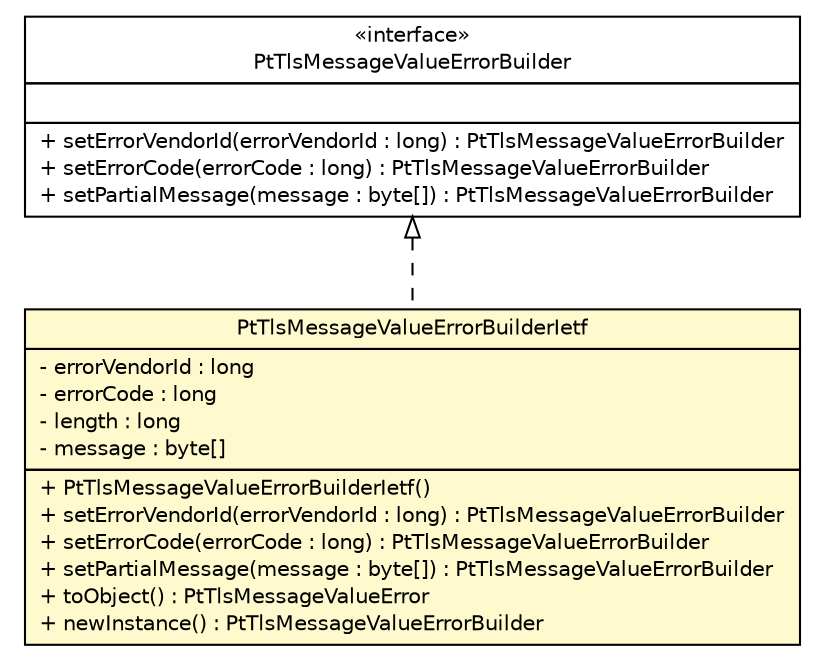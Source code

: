 #!/usr/local/bin/dot
#
# Class diagram 
# Generated by UMLGraph version R5_6 (http://www.umlgraph.org/)
#

digraph G {
	edge [fontname="Helvetica",fontsize=10,labelfontname="Helvetica",labelfontsize=10];
	node [fontname="Helvetica",fontsize=10,shape=plaintext];
	nodesep=0.25;
	ranksep=0.5;
	// org.ietf.nea.pt.value.PtTlsMessageValueErrorBuilder
	c143259 [label=<<table title="org.ietf.nea.pt.value.PtTlsMessageValueErrorBuilder" border="0" cellborder="1" cellspacing="0" cellpadding="2" port="p" href="./PtTlsMessageValueErrorBuilder.html">
		<tr><td><table border="0" cellspacing="0" cellpadding="1">
<tr><td align="center" balign="center"> &#171;interface&#187; </td></tr>
<tr><td align="center" balign="center"> PtTlsMessageValueErrorBuilder </td></tr>
		</table></td></tr>
		<tr><td><table border="0" cellspacing="0" cellpadding="1">
<tr><td align="left" balign="left">  </td></tr>
		</table></td></tr>
		<tr><td><table border="0" cellspacing="0" cellpadding="1">
<tr><td align="left" balign="left"> + setErrorVendorId(errorVendorId : long) : PtTlsMessageValueErrorBuilder </td></tr>
<tr><td align="left" balign="left"> + setErrorCode(errorCode : long) : PtTlsMessageValueErrorBuilder </td></tr>
<tr><td align="left" balign="left"> + setPartialMessage(message : byte[]) : PtTlsMessageValueErrorBuilder </td></tr>
		</table></td></tr>
		</table>>, URL="./PtTlsMessageValueErrorBuilder.html", fontname="Helvetica", fontcolor="black", fontsize=10.0];
	// org.ietf.nea.pt.value.PtTlsMessageValueErrorBuilderIetf
	c143270 [label=<<table title="org.ietf.nea.pt.value.PtTlsMessageValueErrorBuilderIetf" border="0" cellborder="1" cellspacing="0" cellpadding="2" port="p" bgcolor="lemonChiffon" href="./PtTlsMessageValueErrorBuilderIetf.html">
		<tr><td><table border="0" cellspacing="0" cellpadding="1">
<tr><td align="center" balign="center"> PtTlsMessageValueErrorBuilderIetf </td></tr>
		</table></td></tr>
		<tr><td><table border="0" cellspacing="0" cellpadding="1">
<tr><td align="left" balign="left"> - errorVendorId : long </td></tr>
<tr><td align="left" balign="left"> - errorCode : long </td></tr>
<tr><td align="left" balign="left"> - length : long </td></tr>
<tr><td align="left" balign="left"> - message : byte[] </td></tr>
		</table></td></tr>
		<tr><td><table border="0" cellspacing="0" cellpadding="1">
<tr><td align="left" balign="left"> + PtTlsMessageValueErrorBuilderIetf() </td></tr>
<tr><td align="left" balign="left"> + setErrorVendorId(errorVendorId : long) : PtTlsMessageValueErrorBuilder </td></tr>
<tr><td align="left" balign="left"> + setErrorCode(errorCode : long) : PtTlsMessageValueErrorBuilder </td></tr>
<tr><td align="left" balign="left"> + setPartialMessage(message : byte[]) : PtTlsMessageValueErrorBuilder </td></tr>
<tr><td align="left" balign="left"> + toObject() : PtTlsMessageValueError </td></tr>
<tr><td align="left" balign="left"> + newInstance() : PtTlsMessageValueErrorBuilder </td></tr>
		</table></td></tr>
		</table>>, URL="./PtTlsMessageValueErrorBuilderIetf.html", fontname="Helvetica", fontcolor="black", fontsize=10.0];
	//org.ietf.nea.pt.value.PtTlsMessageValueErrorBuilderIetf implements org.ietf.nea.pt.value.PtTlsMessageValueErrorBuilder
	c143259:p -> c143270:p [dir=back,arrowtail=empty,style=dashed];
}

